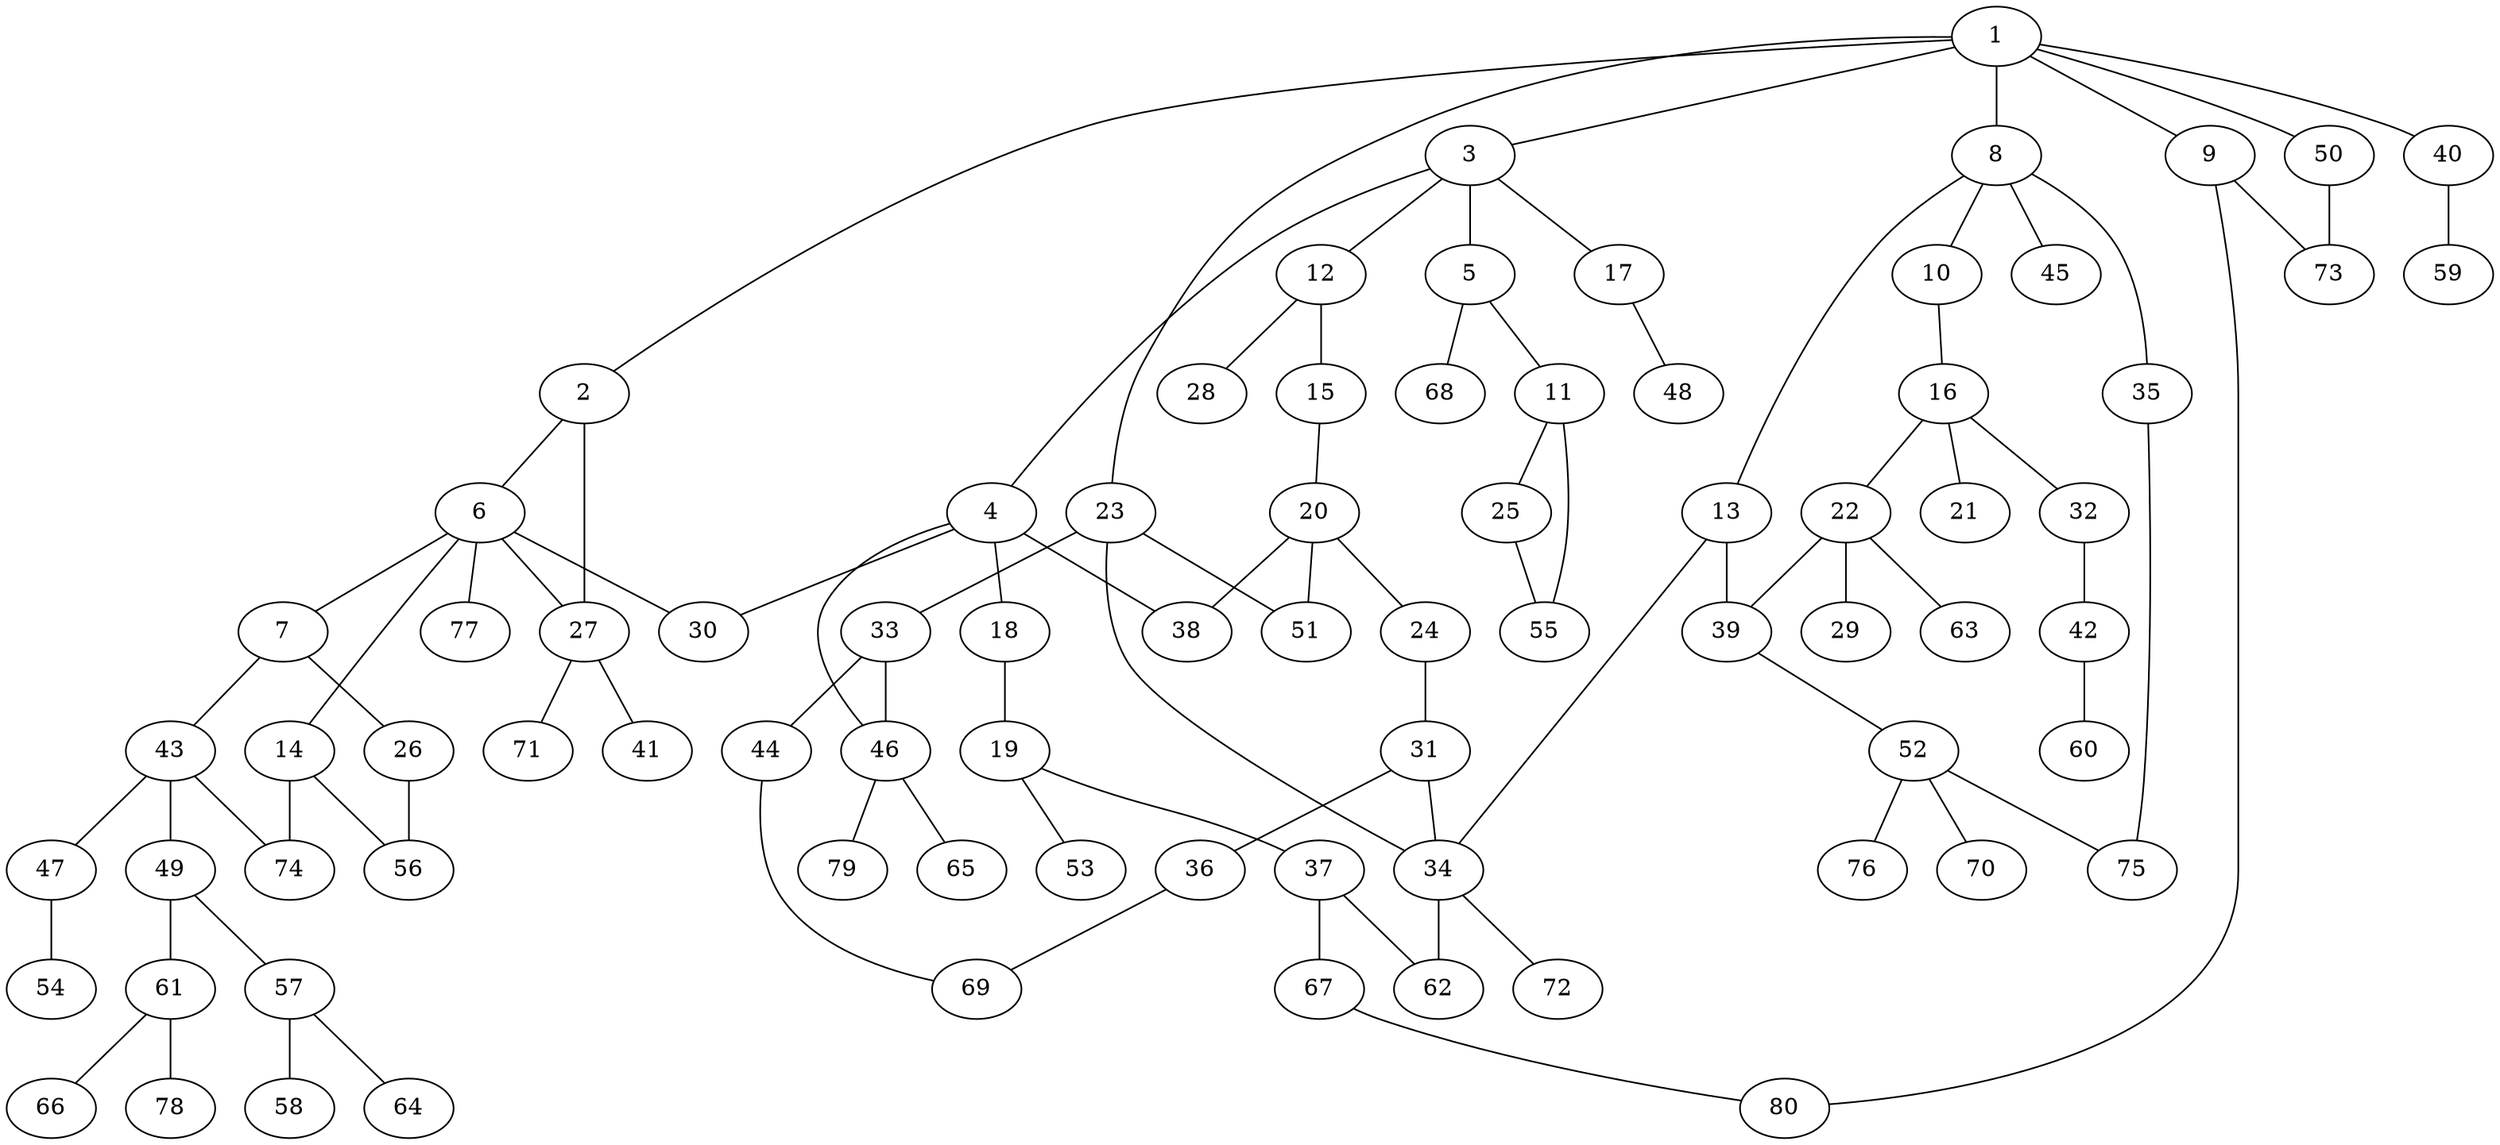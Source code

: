 graph graphname {1--2
1--3
1--8
1--9
1--23
1--40
1--50
2--6
2--27
3--4
3--5
3--12
3--17
4--18
4--30
4--38
4--46
5--11
5--68
6--7
6--14
6--27
6--30
6--77
7--26
7--43
8--10
8--13
8--35
8--45
9--73
9--80
10--16
11--25
11--55
12--15
12--28
13--34
13--39
14--56
14--74
15--20
16--21
16--22
16--32
17--48
18--19
19--37
19--53
20--24
20--38
20--51
22--29
22--39
22--63
23--33
23--34
23--51
24--31
25--55
26--56
27--41
27--71
31--34
31--36
32--42
33--44
33--46
34--62
34--72
35--75
36--69
37--62
37--67
39--52
40--59
42--60
43--47
43--49
43--74
44--69
46--65
46--79
47--54
49--57
49--61
50--73
52--70
52--75
52--76
57--58
57--64
61--66
61--78
67--80
}